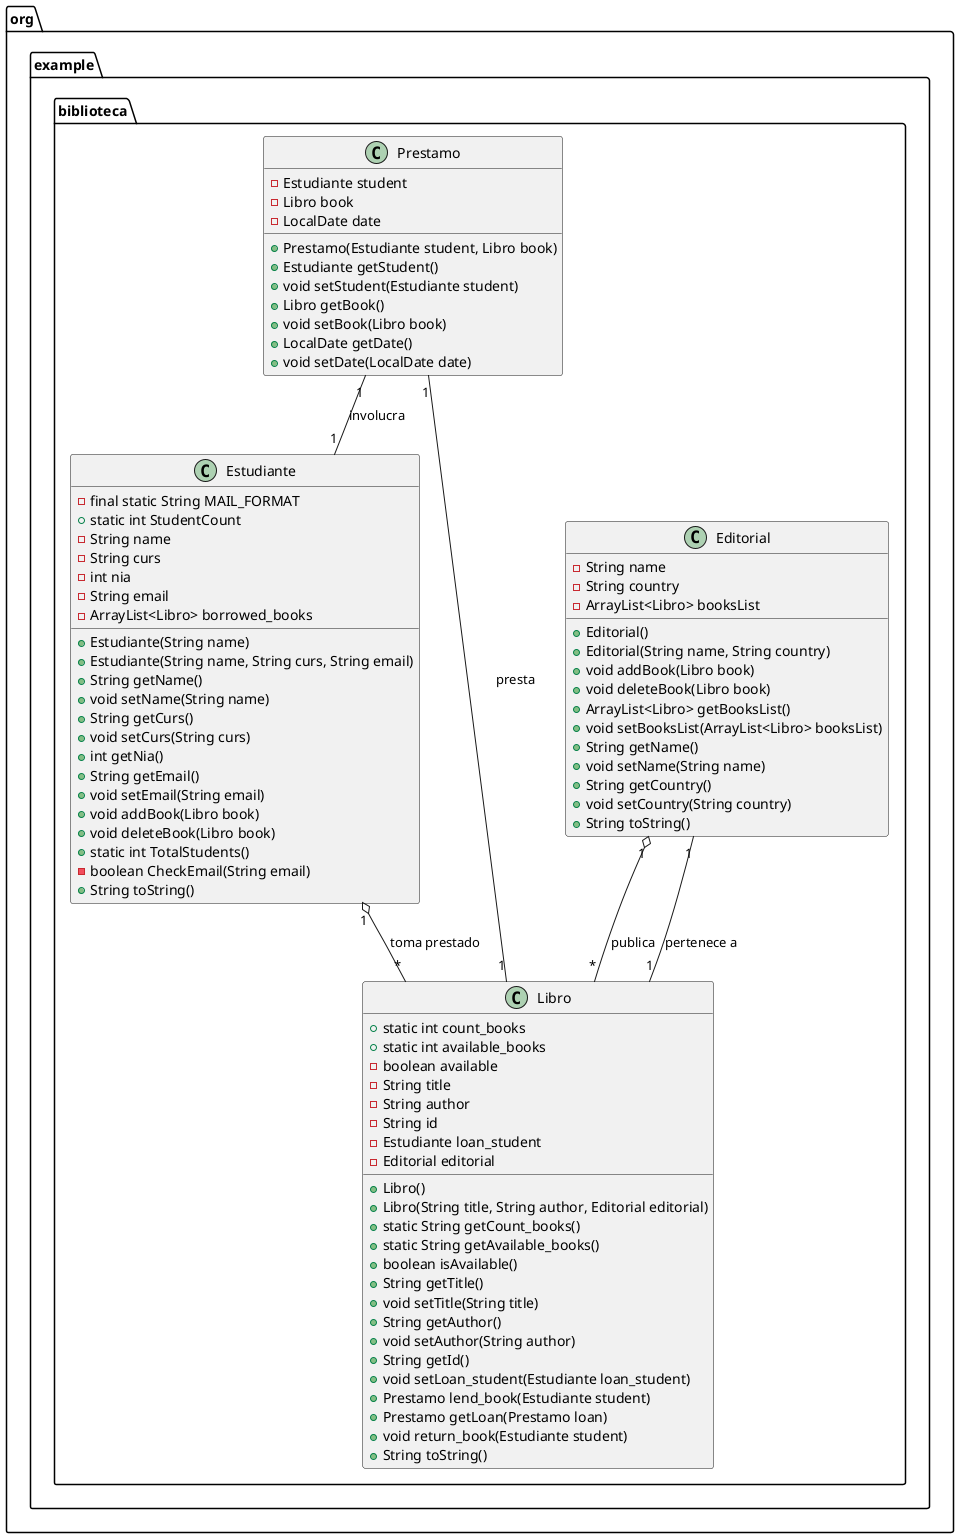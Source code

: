 @startuml

package org.example.biblioteca {

    class Editorial {
        - String name
        - String country
        - ArrayList<Libro> booksList
        + Editorial()
        + Editorial(String name, String country)
        + void addBook(Libro book)
        + void deleteBook(Libro book)
        + ArrayList<Libro> getBooksList()
        + void setBooksList(ArrayList<Libro> booksList)
        + String getName()
        + void setName(String name)
        + String getCountry()
        + void setCountry(String country)
        + String toString()
    }

    class Estudiante {
        - final static String MAIL_FORMAT
        + static int StudentCount
        - String name
        - String curs
        - int nia
        - String email
        - ArrayList<Libro> borrowed_books
        + Estudiante(String name)
        + Estudiante(String name, String curs, String email)
        + String getName()
        + void setName(String name)
        + String getCurs()
        + void setCurs(String curs)
        + int getNia()
        + String getEmail()
        + void setEmail(String email)
        + void addBook(Libro book)
        + void deleteBook(Libro book)
        + static int TotalStudents()
        - boolean CheckEmail(String email)
        + String toString()
    }

    class Libro {
        + static int count_books
        + static int available_books
        - boolean available
        - String title
        - String author
        - String id
        - Estudiante loan_student
        - Editorial editorial
        + Libro()
        + Libro(String title, String author, Editorial editorial)
        + static String getCount_books()
        + static String getAvailable_books()
        + boolean isAvailable()
        + String getTitle()
        + void setTitle(String title)
        + String getAuthor()
        + void setAuthor(String author)
        + String getId()
        + void setLoan_student(Estudiante loan_student)
        + Prestamo lend_book(Estudiante student)
        + Prestamo getLoan(Prestamo loan)
        + void return_book(Estudiante student)
        + String toString()
    }

    class Prestamo {
        - Estudiante student
        - Libro book
        - LocalDate date
        + Prestamo(Estudiante student, Libro book)
        + Estudiante getStudent()
        + void setStudent(Estudiante student)
        + Libro getBook()
        + void setBook(Libro book)
        + LocalDate getDate()
        + void setDate(LocalDate date)
    }

    Editorial "1" o-- "*" Libro : publica
    Estudiante "1" o-- "*" Libro : toma prestado
    Libro "1" -- "1" Editorial : pertenece a
    Prestamo "1" -- "1" Estudiante : involucra
    Prestamo "1" -- "1" Libro : presta

}

@enduml
